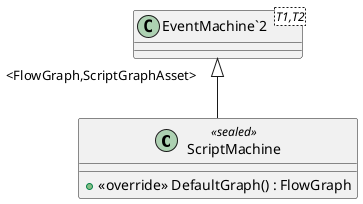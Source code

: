 @startuml
class ScriptMachine <<sealed>> {
    + <<override>> DefaultGraph() : FlowGraph
}
class "EventMachine`2"<T1,T2> {
}
"EventMachine`2" "<FlowGraph,ScriptGraphAsset>" <|-- ScriptMachine
@enduml
